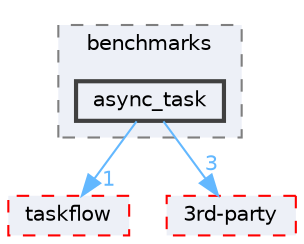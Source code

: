 digraph "external/taskflow/benchmarks/async_task"
{
 // LATEX_PDF_SIZE
  bgcolor="transparent";
  edge [fontname=Helvetica,fontsize=10,labelfontname=Helvetica,labelfontsize=10];
  node [fontname=Helvetica,fontsize=10,shape=box,height=0.2,width=0.4];
  compound=true
  subgraph clusterdir_4bffbfcfd2f11ad91688b45922c5a4ae {
    graph [ bgcolor="#edf0f7", pencolor="grey50", label="benchmarks", fontname=Helvetica,fontsize=10 style="filled,dashed", URL="dir_4bffbfcfd2f11ad91688b45922c5a4ae.html",tooltip=""]
  dir_70c78edb691b4860546da170f410cedf [label="async_task", fillcolor="#edf0f7", color="grey25", style="filled,bold", URL="dir_70c78edb691b4860546da170f410cedf.html",tooltip=""];
  }
  dir_335c31d98076110d53a13c1a0e3daa75 [label="taskflow", fillcolor="#edf0f7", color="red", style="filled,dashed", URL="dir_335c31d98076110d53a13c1a0e3daa75.html",tooltip=""];
  dir_8a551ad5ddcada96b3faa8407baf5b5b [label="3rd-party", fillcolor="#edf0f7", color="red", style="filled,dashed", URL="dir_8a551ad5ddcada96b3faa8407baf5b5b.html",tooltip=""];
  dir_70c78edb691b4860546da170f410cedf->dir_335c31d98076110d53a13c1a0e3daa75 [headlabel="1", labeldistance=1.5 headhref="dir_000053_000820.html" href="dir_000053_000820.html" color="steelblue1" fontcolor="steelblue1"];
  dir_70c78edb691b4860546da170f410cedf->dir_8a551ad5ddcada96b3faa8407baf5b5b [headlabel="3", labeldistance=1.5 headhref="dir_000053_000012.html" href="dir_000053_000012.html" color="steelblue1" fontcolor="steelblue1"];
}
